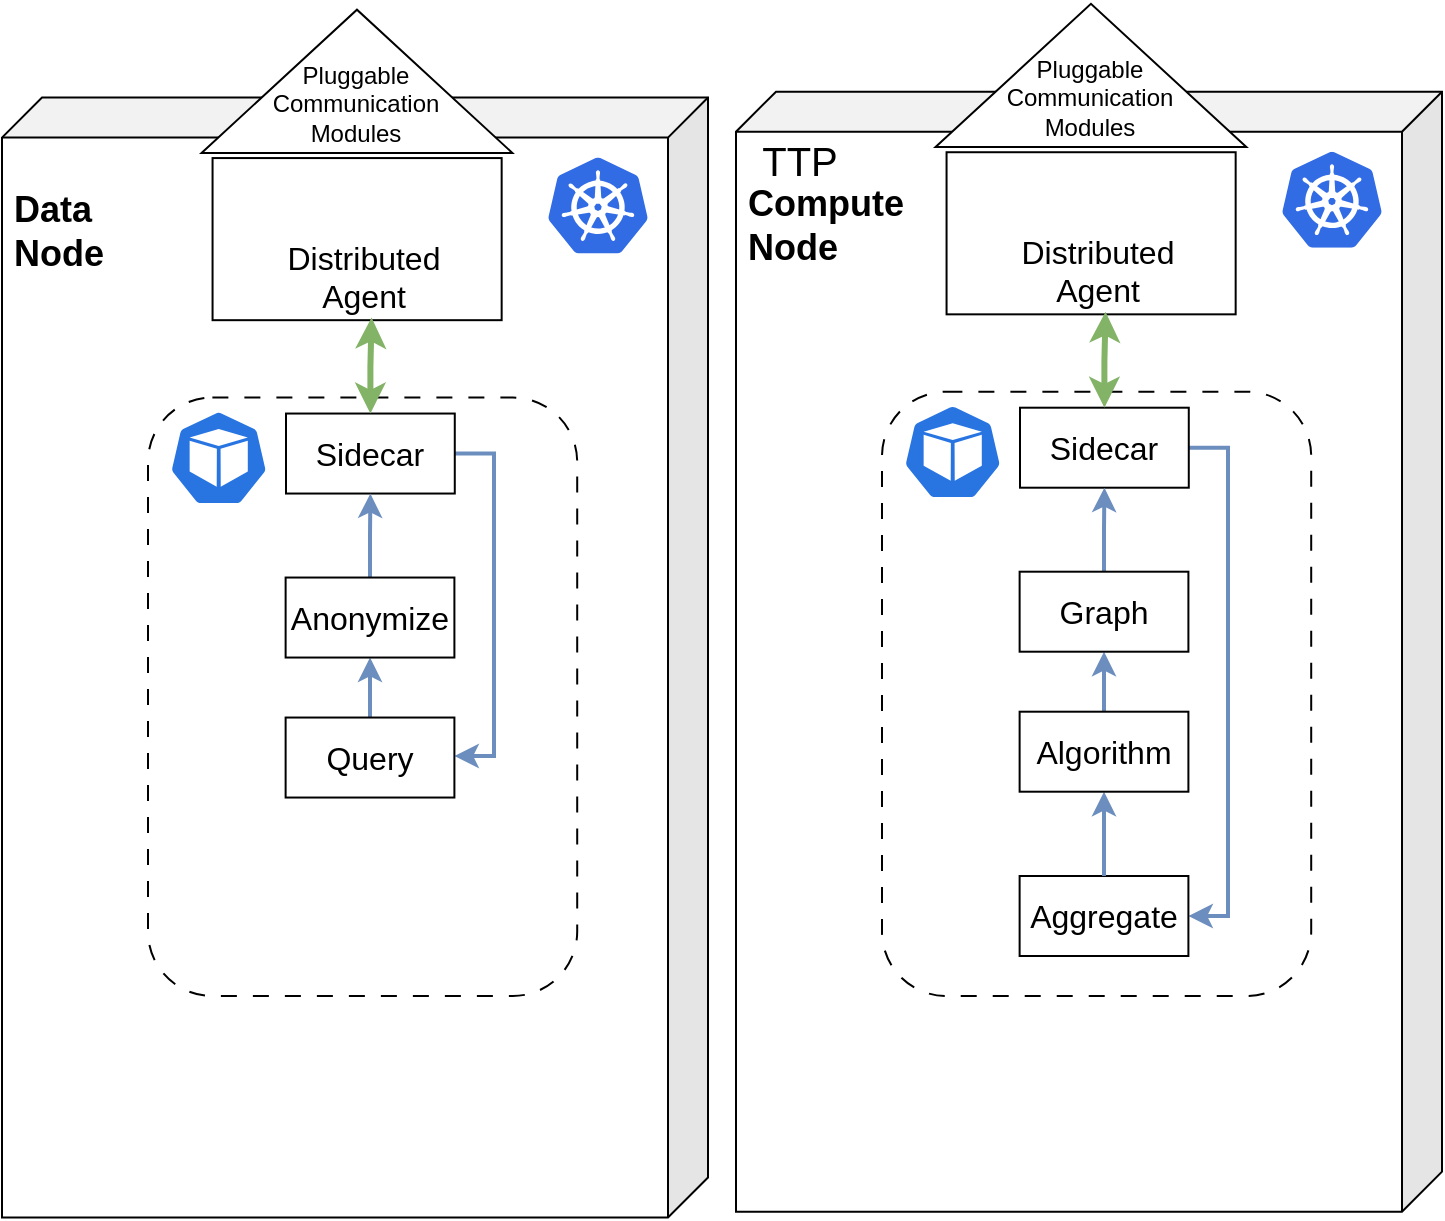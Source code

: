 <mxfile version="22.1.2" type="device">
  <diagram name="Page-1" id="VWLyBR6WL_vDLK74GmtO">
    <mxGraphModel dx="1082" dy="813" grid="1" gridSize="10" guides="1" tooltips="1" connect="1" arrows="1" fold="1" page="1" pageScale="1" pageWidth="1169" pageHeight="827" math="0" shadow="0">
      <root>
        <mxCell id="0" />
        <object label="full" id="4W7vb-_gK_N_zVpGkKDe-186">
          <mxCell parent="0" />
        </object>
        <mxCell id="T8rqHu9YziMsXCaHmrip-63" value="" style="shape=cube;whiteSpace=wrap;html=1;boundedLbl=1;backgroundOutline=1;darkOpacity=0.05;darkOpacity2=0.1;flipH=1;" parent="4W7vb-_gK_N_zVpGkKDe-186" vertex="1">
          <mxGeometry x="787" y="237.85" width="353" height="560" as="geometry" />
        </mxCell>
        <mxCell id="T8rqHu9YziMsXCaHmrip-75" value="" style="rounded=1;whiteSpace=wrap;html=1;fillColor=none;dashed=1;dashPattern=8 8;" parent="4W7vb-_gK_N_zVpGkKDe-186" vertex="1">
          <mxGeometry x="860" y="387.85" width="214.6" height="302.15" as="geometry" />
        </mxCell>
        <mxCell id="T8rqHu9YziMsXCaHmrip-64" value="&lt;font style=&quot;font-size: 20px;&quot;&gt;TTP&lt;/font&gt;" style="text;html=1;strokeColor=none;fillColor=none;align=center;verticalAlign=middle;whiteSpace=wrap;rounded=0;" parent="4W7vb-_gK_N_zVpGkKDe-186" vertex="1">
          <mxGeometry x="796.88" y="267.85" width="44.11" height="7.31" as="geometry" />
        </mxCell>
        <mxCell id="T8rqHu9YziMsXCaHmrip-65" value="" style="image;sketch=0;aspect=fixed;html=1;points=[];align=center;fontSize=12;image=img/lib/mscae/Kubernetes.svg;" parent="4W7vb-_gK_N_zVpGkKDe-186" vertex="1">
          <mxGeometry x="1060" y="267.85" width="50" height="48" as="geometry" />
        </mxCell>
        <mxCell id="T8rqHu9YziMsXCaHmrip-66" value="" style="sketch=0;html=1;dashed=0;whitespace=wrap;fillColor=#2875E2;strokeColor=#ffffff;points=[[0.005,0.63,0],[0.1,0.2,0],[0.9,0.2,0],[0.5,0,0],[0.995,0.63,0],[0.72,0.99,0],[0.5,1,0],[0.28,0.99,0]];verticalLabelPosition=bottom;align=center;verticalAlign=top;shape=mxgraph.kubernetes.icon;prIcon=pod" parent="4W7vb-_gK_N_zVpGkKDe-186" vertex="1">
          <mxGeometry x="870.36" y="394" width="50" height="48" as="geometry" />
        </mxCell>
        <mxCell id="T8rqHu9YziMsXCaHmrip-67" value="&lt;span style=&quot;font-size: 18px;&quot;&gt;&lt;font style=&quot;font-size: 18px;&quot;&gt;Compute&lt;br&gt;Node&lt;/font&gt;&lt;/span&gt;" style="text;html=1;align=left;verticalAlign=middle;resizable=0;points=[];autosize=1;strokeColor=none;fillColor=none;fontStyle=1;fontSize=18;" parent="4W7vb-_gK_N_zVpGkKDe-186" vertex="1">
          <mxGeometry x="790.77" y="275.14" width="100" height="60" as="geometry" />
        </mxCell>
        <mxCell id="T8rqHu9YziMsXCaHmrip-68" value="" style="group" parent="4W7vb-_gK_N_zVpGkKDe-186" vertex="1" connectable="0">
          <mxGeometry x="890.77" y="192" width="147.407" height="75.483" as="geometry" />
        </mxCell>
        <mxCell id="T8rqHu9YziMsXCaHmrip-69" value="" style="triangle;whiteSpace=wrap;html=1;rotation=-90;" parent="T8rqHu9YziMsXCaHmrip-68" vertex="1">
          <mxGeometry x="37.905" y="-39.961" width="71.598" height="155.406" as="geometry" />
        </mxCell>
        <mxCell id="T8rqHu9YziMsXCaHmrip-70" value="&lt;font style=&quot;font-size: 12px;&quot;&gt;Pluggable&lt;br&gt;Communication Modules&lt;/font&gt;" style="text;html=1;strokeColor=none;fillColor=none;align=center;verticalAlign=middle;whiteSpace=wrap;rounded=0;" parent="T8rqHu9YziMsXCaHmrip-68" vertex="1">
          <mxGeometry x="49.641" y="36.367" width="48.133" height="25.372" as="geometry" />
        </mxCell>
        <mxCell id="T8rqHu9YziMsXCaHmrip-71" value="" style="group" parent="4W7vb-_gK_N_zVpGkKDe-186" vertex="1" connectable="0">
          <mxGeometry x="920.356" y="266.426" width="120.484" height="84.574" as="geometry" />
        </mxCell>
        <mxCell id="T8rqHu9YziMsXCaHmrip-72" value="" style="shape=image;verticalLabelPosition=bottom;labelBackgroundColor=default;verticalAlign=top;aspect=fixed;imageAspect=0;image=https://download.logo.wine/logo/Go_(programming_language)/Go_(programming_language)-Logo.wine.png;fontSize=16;" parent="T8rqHu9YziMsXCaHmrip-71" vertex="1">
          <mxGeometry width="82.227" height="54.815" as="geometry" />
        </mxCell>
        <mxCell id="T8rqHu9YziMsXCaHmrip-73" value="" style="rounded=0;whiteSpace=wrap;html=1;fontColor=#000000;labelBackgroundColor=none;fillColor=none;" parent="T8rqHu9YziMsXCaHmrip-71" vertex="1">
          <mxGeometry x="-28.077" y="1.691" width="144.551" height="81.056" as="geometry" />
        </mxCell>
        <mxCell id="T8rqHu9YziMsXCaHmrip-74" value="&lt;span style=&quot;font-size: 16px; background-color: rgb(255, 255, 255);&quot;&gt;Distributed Agent&lt;/span&gt;" style="text;whiteSpace=wrap;html=1;align=center;" parent="T8rqHu9YziMsXCaHmrip-71" vertex="1">
          <mxGeometry x="8.022" y="35.287" width="80.221" height="42.287" as="geometry" />
        </mxCell>
        <mxCell id="T8rqHu9YziMsXCaHmrip-76" style="edgeStyle=orthogonalEdgeStyle;rounded=0;orthogonalLoop=1;jettySize=auto;html=1;entryX=1;entryY=0.5;entryDx=0;entryDy=0;strokeWidth=2;fillColor=#dae8fc;strokeColor=#6c8ebf;" parent="4W7vb-_gK_N_zVpGkKDe-186" source="T8rqHu9YziMsXCaHmrip-77" target="T8rqHu9YziMsXCaHmrip-79" edge="1">
          <mxGeometry relative="1" as="geometry">
            <Array as="points">
              <mxPoint x="1033" y="416" />
              <mxPoint x="1033" y="650" />
            </Array>
          </mxGeometry>
        </mxCell>
        <mxCell id="T8rqHu9YziMsXCaHmrip-77" value="&lt;font style=&quot;font-size: 16px;&quot;&gt;Sidecar&lt;/font&gt;" style="rounded=0;whiteSpace=wrap;html=1;" parent="4W7vb-_gK_N_zVpGkKDe-186" vertex="1">
          <mxGeometry x="929.0" y="395.85" width="84.39" height="40" as="geometry" />
        </mxCell>
        <mxCell id="T8rqHu9YziMsXCaHmrip-79" value="&lt;font style=&quot;font-size: 16px;&quot;&gt;Aggregate&lt;/font&gt;" style="rounded=0;whiteSpace=wrap;html=1;" parent="4W7vb-_gK_N_zVpGkKDe-186" vertex="1">
          <mxGeometry x="928.81" y="630.0" width="84.39" height="40" as="geometry" />
        </mxCell>
        <mxCell id="T8rqHu9YziMsXCaHmrip-80" style="edgeStyle=orthogonalEdgeStyle;rounded=0;orthogonalLoop=1;jettySize=auto;html=1;entryX=0.5;entryY=1;entryDx=0;entryDy=0;strokeWidth=2;fillColor=#dae8fc;strokeColor=#6c8ebf;exitX=0.5;exitY=0;exitDx=0;exitDy=0;" parent="4W7vb-_gK_N_zVpGkKDe-186" source="T8rqHu9YziMsXCaHmrip-79" target="T8rqHu9YziMsXCaHmrip-83" edge="1">
          <mxGeometry relative="1" as="geometry">
            <mxPoint x="971.005" y="627.85" as="sourcePoint" />
          </mxGeometry>
        </mxCell>
        <mxCell id="T8rqHu9YziMsXCaHmrip-82" style="edgeStyle=orthogonalEdgeStyle;rounded=0;orthogonalLoop=1;jettySize=auto;html=1;entryX=0.5;entryY=1;entryDx=0;entryDy=0;strokeWidth=2;fillColor=#dae8fc;strokeColor=#6c8ebf;" parent="4W7vb-_gK_N_zVpGkKDe-186" source="T8rqHu9YziMsXCaHmrip-83" target="T8rqHu9YziMsXCaHmrip-85" edge="1">
          <mxGeometry relative="1" as="geometry" />
        </mxCell>
        <mxCell id="T8rqHu9YziMsXCaHmrip-83" value="&lt;font style=&quot;font-size: 16px;&quot;&gt;Algorithm&lt;/font&gt;" style="rounded=0;whiteSpace=wrap;html=1;" parent="4W7vb-_gK_N_zVpGkKDe-186" vertex="1">
          <mxGeometry x="928.81" y="547.85" width="84.39" height="40" as="geometry" />
        </mxCell>
        <mxCell id="T8rqHu9YziMsXCaHmrip-84" style="edgeStyle=orthogonalEdgeStyle;rounded=0;orthogonalLoop=1;jettySize=auto;html=1;strokeWidth=2;fillColor=#dae8fc;strokeColor=#6c8ebf;" parent="4W7vb-_gK_N_zVpGkKDe-186" source="T8rqHu9YziMsXCaHmrip-85" target="T8rqHu9YziMsXCaHmrip-77" edge="1">
          <mxGeometry relative="1" as="geometry" />
        </mxCell>
        <mxCell id="T8rqHu9YziMsXCaHmrip-85" value="&lt;font style=&quot;font-size: 16px;&quot;&gt;Graph&lt;/font&gt;" style="rounded=0;whiteSpace=wrap;html=1;" parent="4W7vb-_gK_N_zVpGkKDe-186" vertex="1">
          <mxGeometry x="928.81" y="477.85" width="84.39" height="40" as="geometry" />
        </mxCell>
        <mxCell id="T8rqHu9YziMsXCaHmrip-86" style="edgeStyle=orthogonalEdgeStyle;rounded=0;orthogonalLoop=1;jettySize=auto;html=1;entryX=0.55;entryY=0.984;entryDx=0;entryDy=0;entryPerimeter=0;startArrow=classic;startFill=1;strokeWidth=3;fillColor=#d5e8d4;strokeColor=#82b366;" parent="4W7vb-_gK_N_zVpGkKDe-186" source="T8rqHu9YziMsXCaHmrip-77" target="T8rqHu9YziMsXCaHmrip-73" edge="1">
          <mxGeometry relative="1" as="geometry" />
        </mxCell>
        <mxCell id="LUGl1xroUloDNKUxb_b_-0" value="" style="shape=cube;whiteSpace=wrap;html=1;boundedLbl=1;backgroundOutline=1;darkOpacity=0.05;darkOpacity2=0.1;flipH=1;" parent="4W7vb-_gK_N_zVpGkKDe-186" vertex="1">
          <mxGeometry x="420" y="240.77" width="353" height="560" as="geometry" />
        </mxCell>
        <mxCell id="LUGl1xroUloDNKUxb_b_-1" value="" style="rounded=1;whiteSpace=wrap;html=1;fillColor=none;dashed=1;dashPattern=8 8;" parent="4W7vb-_gK_N_zVpGkKDe-186" vertex="1">
          <mxGeometry x="493" y="390.77" width="214.6" height="299.23" as="geometry" />
        </mxCell>
        <mxCell id="LUGl1xroUloDNKUxb_b_-3" value="" style="image;sketch=0;aspect=fixed;html=1;points=[];align=center;fontSize=12;image=img/lib/mscae/Kubernetes.svg;" parent="4W7vb-_gK_N_zVpGkKDe-186" vertex="1">
          <mxGeometry x="693" y="270.77" width="50" height="48" as="geometry" />
        </mxCell>
        <mxCell id="LUGl1xroUloDNKUxb_b_-4" value="" style="sketch=0;html=1;dashed=0;whitespace=wrap;fillColor=#2875E2;strokeColor=#ffffff;points=[[0.005,0.63,0],[0.1,0.2,0],[0.9,0.2,0],[0.5,0,0],[0.995,0.63,0],[0.72,0.99,0],[0.5,1,0],[0.28,0.99,0]];verticalLabelPosition=bottom;align=center;verticalAlign=top;shape=mxgraph.kubernetes.icon;prIcon=pod" parent="4W7vb-_gK_N_zVpGkKDe-186" vertex="1">
          <mxGeometry x="503.36" y="396.92" width="50" height="48" as="geometry" />
        </mxCell>
        <mxCell id="LUGl1xroUloDNKUxb_b_-5" value="&lt;span style=&quot;font-size: 18px;&quot;&gt;&lt;font style=&quot;font-size: 18px;&quot;&gt;Data&lt;br&gt;Node&lt;/font&gt;&lt;/span&gt;" style="text;html=1;align=left;verticalAlign=middle;resizable=0;points=[];autosize=1;strokeColor=none;fillColor=none;fontStyle=1;fontSize=18;" parent="4W7vb-_gK_N_zVpGkKDe-186" vertex="1">
          <mxGeometry x="423.77" y="278.06" width="70" height="60" as="geometry" />
        </mxCell>
        <mxCell id="LUGl1xroUloDNKUxb_b_-6" value="" style="group" parent="4W7vb-_gK_N_zVpGkKDe-186" vertex="1" connectable="0">
          <mxGeometry x="523.77" y="194.92" width="147.407" height="75.483" as="geometry" />
        </mxCell>
        <mxCell id="LUGl1xroUloDNKUxb_b_-7" value="" style="triangle;whiteSpace=wrap;html=1;rotation=-90;" parent="LUGl1xroUloDNKUxb_b_-6" vertex="1">
          <mxGeometry x="37.905" y="-39.961" width="71.598" height="155.406" as="geometry" />
        </mxCell>
        <mxCell id="LUGl1xroUloDNKUxb_b_-8" value="&lt;font style=&quot;font-size: 12px;&quot;&gt;Pluggable&lt;br&gt;Communication Modules&lt;/font&gt;" style="text;html=1;strokeColor=none;fillColor=none;align=center;verticalAlign=middle;whiteSpace=wrap;rounded=0;" parent="LUGl1xroUloDNKUxb_b_-6" vertex="1">
          <mxGeometry x="49.641" y="36.367" width="48.133" height="25.372" as="geometry" />
        </mxCell>
        <mxCell id="LUGl1xroUloDNKUxb_b_-9" value="" style="group" parent="4W7vb-_gK_N_zVpGkKDe-186" vertex="1" connectable="0">
          <mxGeometry x="553.356" y="269.346" width="120.484" height="84.574" as="geometry" />
        </mxCell>
        <mxCell id="LUGl1xroUloDNKUxb_b_-10" value="" style="shape=image;verticalLabelPosition=bottom;labelBackgroundColor=default;verticalAlign=top;aspect=fixed;imageAspect=0;image=https://download.logo.wine/logo/Go_(programming_language)/Go_(programming_language)-Logo.wine.png;fontSize=16;" parent="LUGl1xroUloDNKUxb_b_-9" vertex="1">
          <mxGeometry width="82.227" height="54.815" as="geometry" />
        </mxCell>
        <mxCell id="LUGl1xroUloDNKUxb_b_-11" value="" style="rounded=0;whiteSpace=wrap;html=1;fontColor=#000000;labelBackgroundColor=none;fillColor=none;" parent="LUGl1xroUloDNKUxb_b_-9" vertex="1">
          <mxGeometry x="-28.077" y="1.691" width="144.551" height="81.056" as="geometry" />
        </mxCell>
        <mxCell id="LUGl1xroUloDNKUxb_b_-12" value="&lt;span style=&quot;font-size: 16px; background-color: rgb(255, 255, 255);&quot;&gt;Distributed Agent&lt;/span&gt;" style="text;whiteSpace=wrap;html=1;align=center;" parent="LUGl1xroUloDNKUxb_b_-9" vertex="1">
          <mxGeometry x="8.022" y="35.287" width="80.221" height="42.287" as="geometry" />
        </mxCell>
        <mxCell id="LUGl1xroUloDNKUxb_b_-13" style="edgeStyle=orthogonalEdgeStyle;rounded=0;orthogonalLoop=1;jettySize=auto;html=1;entryX=1;entryY=0.5;entryDx=0;entryDy=0;strokeWidth=2;fillColor=#dae8fc;strokeColor=#6c8ebf;" parent="4W7vb-_gK_N_zVpGkKDe-186" source="LUGl1xroUloDNKUxb_b_-14" target="LUGl1xroUloDNKUxb_b_-18" edge="1">
          <mxGeometry relative="1" as="geometry">
            <Array as="points">
              <mxPoint x="666" y="419" />
              <mxPoint x="666" y="570" />
              <mxPoint x="646" y="570" />
            </Array>
          </mxGeometry>
        </mxCell>
        <mxCell id="LUGl1xroUloDNKUxb_b_-14" value="&lt;font style=&quot;font-size: 16px;&quot;&gt;Sidecar&lt;/font&gt;" style="rounded=0;whiteSpace=wrap;html=1;" parent="4W7vb-_gK_N_zVpGkKDe-186" vertex="1">
          <mxGeometry x="562.0" y="398.77" width="84.39" height="40" as="geometry" />
        </mxCell>
        <mxCell id="LUGl1xroUloDNKUxb_b_-17" style="edgeStyle=orthogonalEdgeStyle;rounded=0;orthogonalLoop=1;jettySize=auto;html=1;entryX=0.5;entryY=1;entryDx=0;entryDy=0;strokeWidth=2;fillColor=#dae8fc;strokeColor=#6c8ebf;" parent="4W7vb-_gK_N_zVpGkKDe-186" source="LUGl1xroUloDNKUxb_b_-18" target="LUGl1xroUloDNKUxb_b_-20" edge="1">
          <mxGeometry relative="1" as="geometry" />
        </mxCell>
        <mxCell id="LUGl1xroUloDNKUxb_b_-18" value="&lt;font style=&quot;font-size: 16px;&quot;&gt;Query&lt;/font&gt;" style="rounded=0;whiteSpace=wrap;html=1;" parent="4W7vb-_gK_N_zVpGkKDe-186" vertex="1">
          <mxGeometry x="561.81" y="550.77" width="84.39" height="40" as="geometry" />
        </mxCell>
        <mxCell id="LUGl1xroUloDNKUxb_b_-19" style="edgeStyle=orthogonalEdgeStyle;rounded=0;orthogonalLoop=1;jettySize=auto;html=1;strokeWidth=2;fillColor=#dae8fc;strokeColor=#6c8ebf;" parent="4W7vb-_gK_N_zVpGkKDe-186" source="LUGl1xroUloDNKUxb_b_-20" target="LUGl1xroUloDNKUxb_b_-14" edge="1">
          <mxGeometry relative="1" as="geometry" />
        </mxCell>
        <mxCell id="LUGl1xroUloDNKUxb_b_-20" value="&lt;font style=&quot;font-size: 16px;&quot;&gt;Anonymize&lt;/font&gt;" style="rounded=0;whiteSpace=wrap;html=1;" parent="4W7vb-_gK_N_zVpGkKDe-186" vertex="1">
          <mxGeometry x="561.81" y="480.77" width="84.39" height="40" as="geometry" />
        </mxCell>
        <mxCell id="LUGl1xroUloDNKUxb_b_-21" style="edgeStyle=orthogonalEdgeStyle;rounded=0;orthogonalLoop=1;jettySize=auto;html=1;entryX=0.55;entryY=0.984;entryDx=0;entryDy=0;entryPerimeter=0;startArrow=classic;startFill=1;strokeWidth=3;fillColor=#d5e8d4;strokeColor=#82b366;" parent="4W7vb-_gK_N_zVpGkKDe-186" source="LUGl1xroUloDNKUxb_b_-14" target="LUGl1xroUloDNKUxb_b_-11" edge="1">
          <mxGeometry relative="1" as="geometry" />
        </mxCell>
      </root>
    </mxGraphModel>
  </diagram>
</mxfile>

